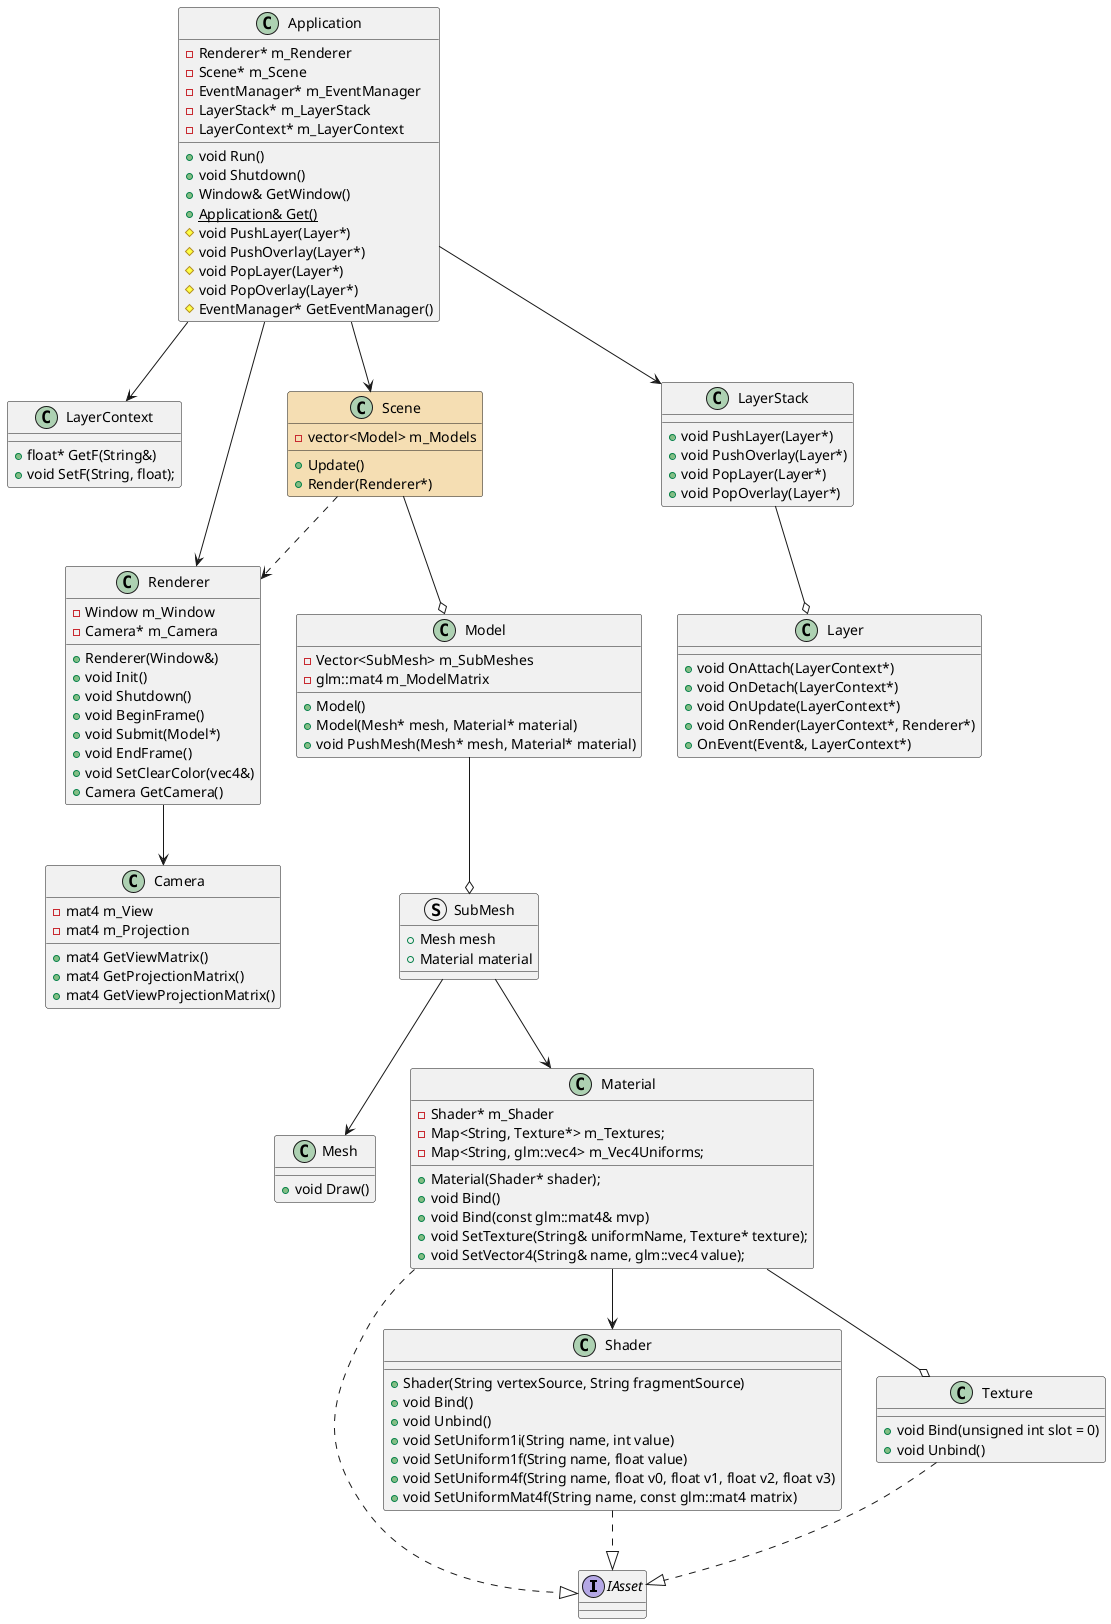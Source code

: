 @startuml

interface IAsset {
}

class Application {
    + void Run()
    + void Shutdown()
    + Window& GetWindow()
    + {static} Application& Get()
    # void PushLayer(Layer*)
    # void PushOverlay(Layer*)
    # void PopLayer(Layer*)
    # void PopOverlay(Layer*)
    # EventManager* GetEventManager()
    - Renderer* m_Renderer
    - Scene* m_Scene
    - EventManager* m_EventManager
    - LayerStack* m_LayerStack
    - LayerContext* m_LayerContext
}

class LayerContext {
    + float* GetF(String&)
    + void SetF(String, float);
}

class Renderer {
    - Window m_Window
    - Camera* m_Camera
    + Renderer(Window&)
    + void Init()
    + void Shutdown()
    + void BeginFrame()
    + void Submit(Model*)
    + void EndFrame()
    + void SetClearColor(vec4&)
    + Camera GetCamera()
}

class Scene #Wheat {
    - vector<Model> m_Models
    + Update()
    + Render(Renderer*)
}

class LayerStack {
    + void PushLayer(Layer*)
    + void PushOverlay(Layer*)
    + void PopLayer(Layer*)
    + void PopOverlay(Layer*)
}

class Layer {
    + void OnAttach(LayerContext*)
    + void OnDetach(LayerContext*)
    + void OnUpdate(LayerContext*)
    + void OnRender(LayerContext*, Renderer*)
    + OnEvent(Event&, LayerContext*)
}

class Camera {
    - mat4 m_View
    - mat4 m_Projection
    + mat4 GetViewMatrix()
    + mat4 GetProjectionMatrix()
    + mat4 GetViewProjectionMatrix()
}

class Model {
    + Model()
    + Model(Mesh* mesh, Material* material)
    + void PushMesh(Mesh* mesh, Material* material)
    - Vector<SubMesh> m_SubMeshes
    - glm::mat4 m_ModelMatrix
}

struct SubMesh {
    + Mesh mesh
    + Material material
}

class Mesh {
    + void Draw()
}

class Material {
    + Material(Shader* shader);
    + void Bind()
    + void Bind(const glm::mat4& mvp)
    + void SetTexture(String& uniformName, Texture* texture);
    + void SetVector4(String& name, glm::vec4 value);
    - Shader* m_Shader
    - Map<String, Texture*> m_Textures;
    - Map<String, glm::vec4> m_Vec4Uniforms;
}

class Shader {
    + Shader(String vertexSource, String fragmentSource)
    + void Bind()
    + void Unbind()
    + void SetUniform1i(String name, int value)
    + void SetUniform1f(String name, float value)
    + void SetUniform4f(String name, float v0, float v1, float v2, float v3)
    + void SetUniformMat4f(String name, const glm::mat4 matrix)
}

class Texture {
    + void Bind(unsigned int slot = 0)
    + void Unbind()
}

Application --> LayerContext
Application --> LayerStack
Application --> Scene
Application --> Renderer
Scene ..> Renderer
Scene --o Model
LayerStack --o Layer
Renderer --> Camera

Material --> Shader
Material --o Texture
Model --o SubMesh
SubMesh --> Mesh
SubMesh --> Material

Material ..|> IAsset
Shader ..|> IAsset
Texture ..|> IAsset

@enduml